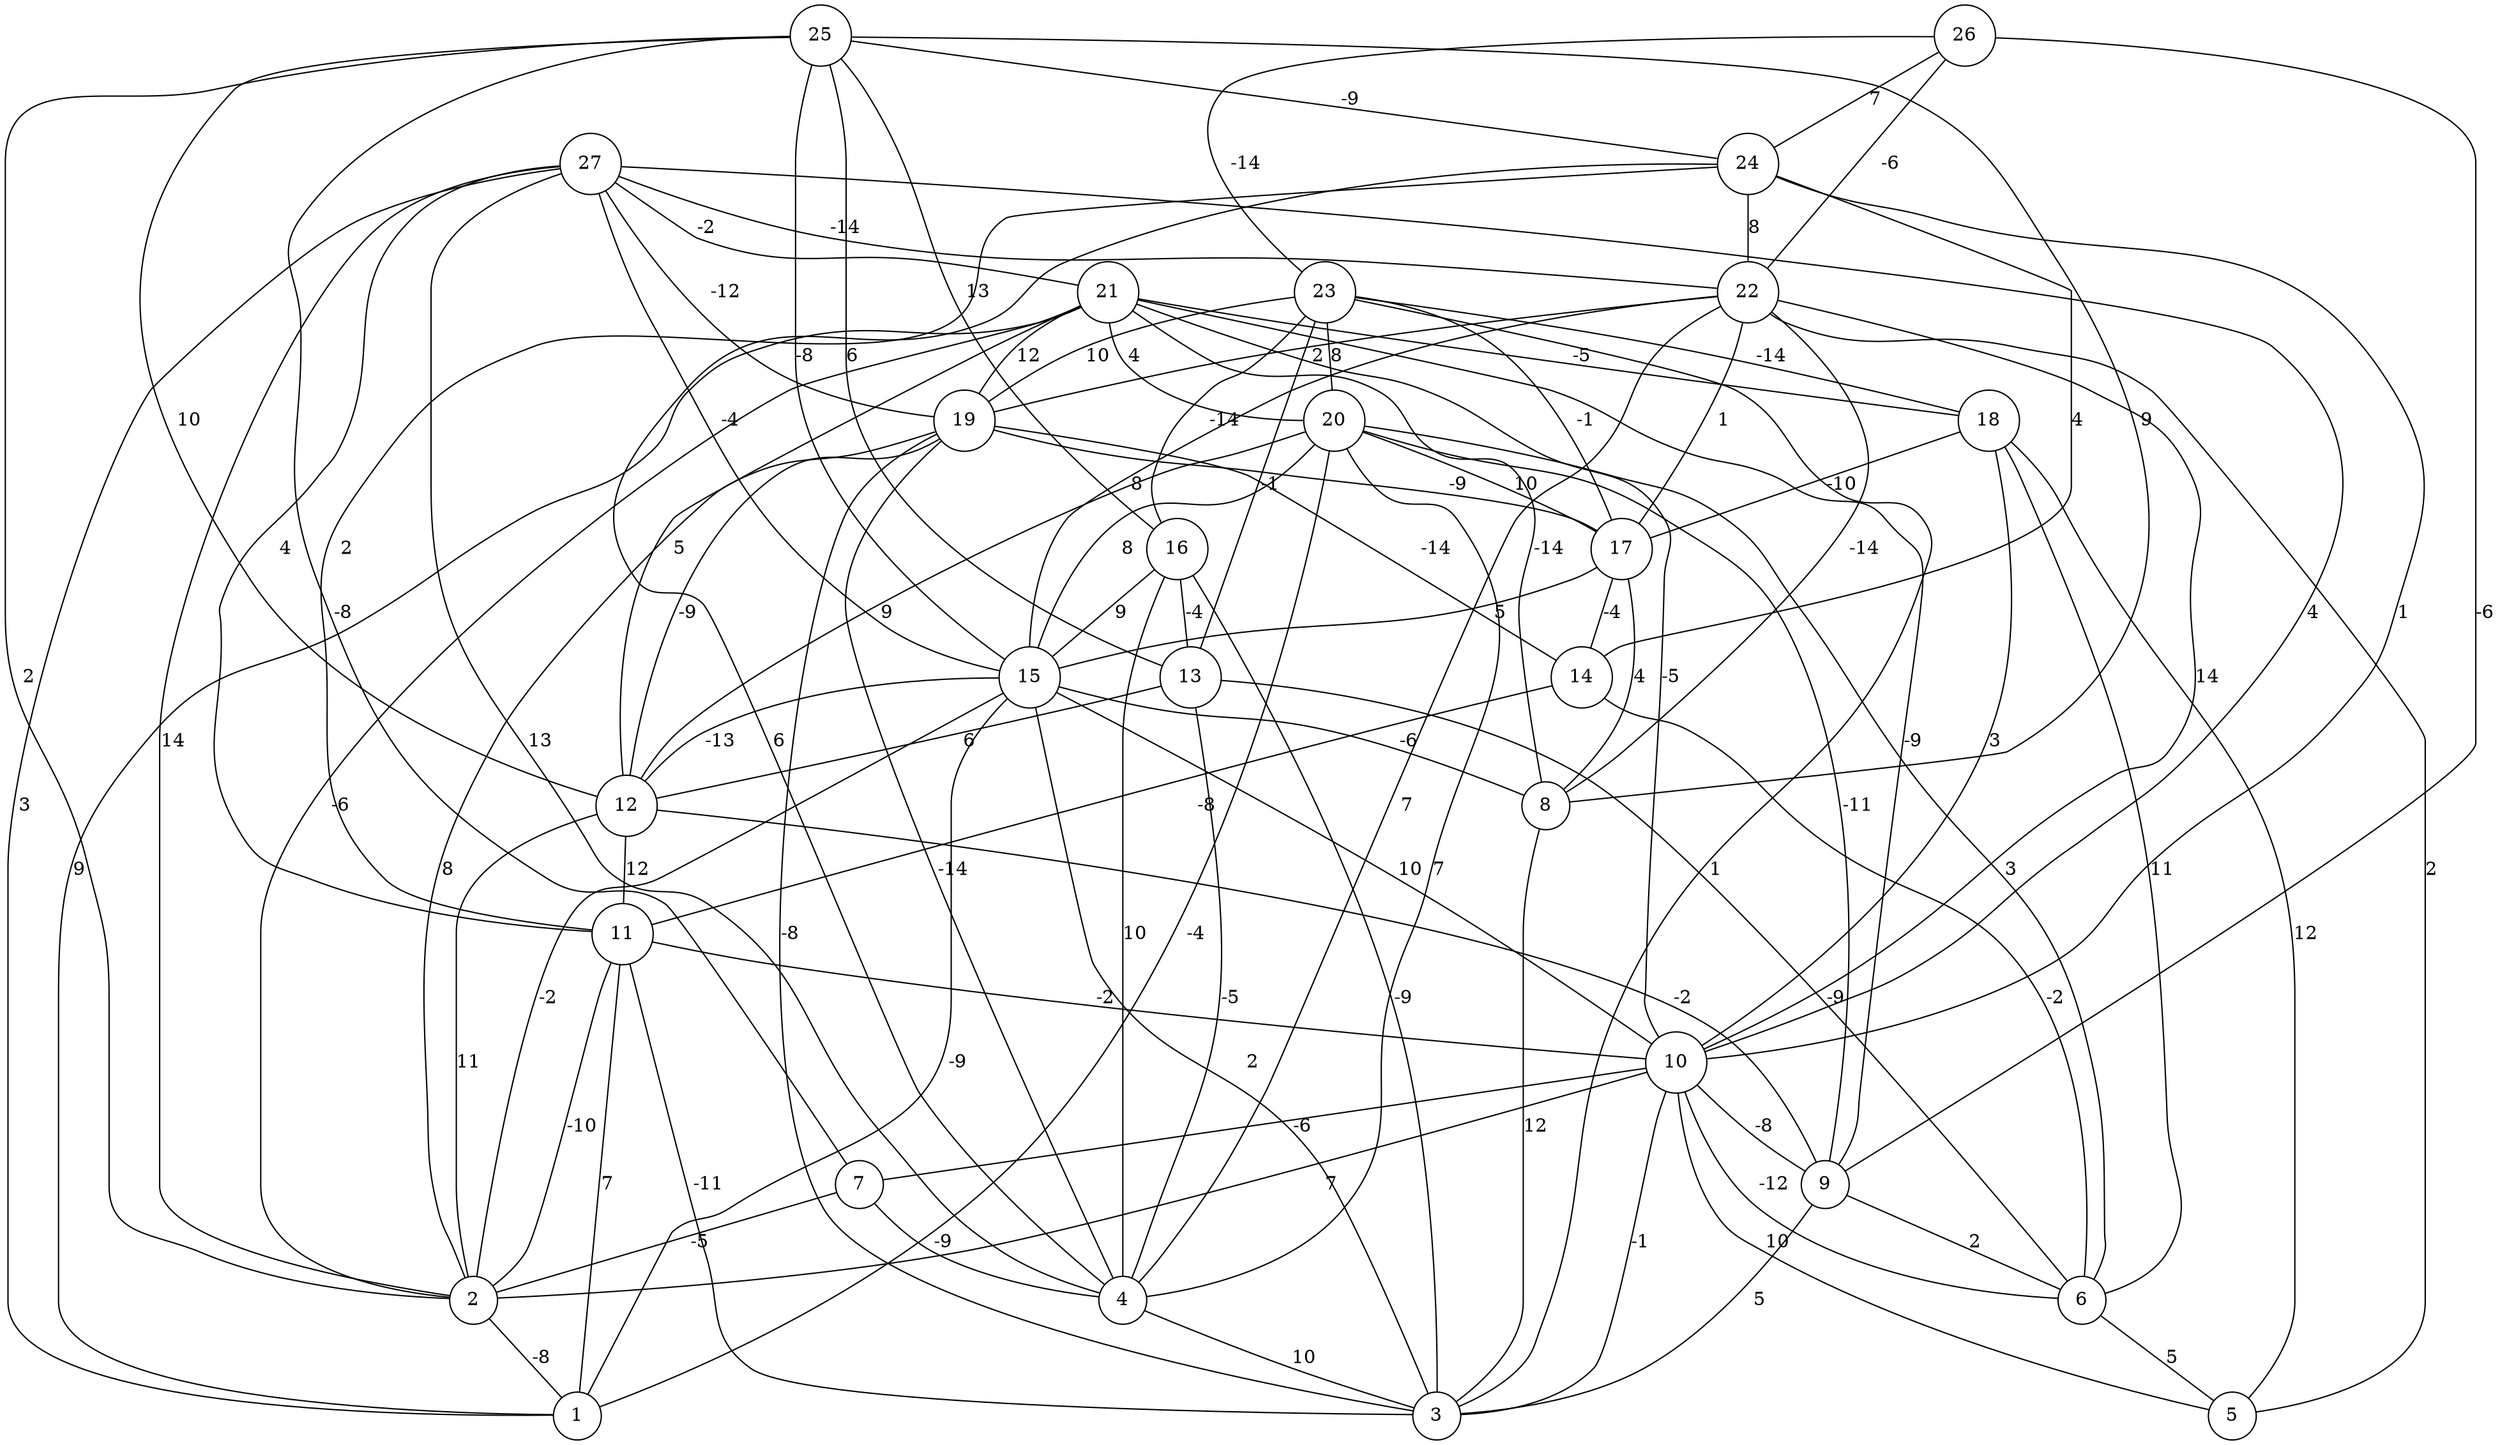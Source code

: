 graph { 
	 fontname="Helvetica,Arial,sans-serif" 
	 node [shape = circle]; 
	 27 -- 1 [label = "3"];
	 27 -- 2 [label = "14"];
	 27 -- 4 [label = "13"];
	 27 -- 10 [label = "4"];
	 27 -- 11 [label = "4"];
	 27 -- 15 [label = "-4"];
	 27 -- 19 [label = "-12"];
	 27 -- 21 [label = "-2"];
	 27 -- 22 [label = "-14"];
	 26 -- 9 [label = "-6"];
	 26 -- 22 [label = "-6"];
	 26 -- 23 [label = "-14"];
	 26 -- 24 [label = "7"];
	 25 -- 2 [label = "2"];
	 25 -- 7 [label = "-8"];
	 25 -- 8 [label = "9"];
	 25 -- 12 [label = "10"];
	 25 -- 13 [label = "6"];
	 25 -- 15 [label = "-8"];
	 25 -- 16 [label = "13"];
	 25 -- 24 [label = "-9"];
	 24 -- 4 [label = "6"];
	 24 -- 10 [label = "1"];
	 24 -- 11 [label = "2"];
	 24 -- 14 [label = "4"];
	 24 -- 22 [label = "8"];
	 23 -- 3 [label = "1"];
	 23 -- 13 [label = "-1"];
	 23 -- 16 [label = "-14"];
	 23 -- 17 [label = "-1"];
	 23 -- 18 [label = "-14"];
	 23 -- 19 [label = "10"];
	 23 -- 20 [label = "8"];
	 22 -- 4 [label = "7"];
	 22 -- 5 [label = "2"];
	 22 -- 8 [label = "-14"];
	 22 -- 10 [label = "14"];
	 22 -- 15 [label = "8"];
	 22 -- 17 [label = "1"];
	 22 -- 19 [label = "2"];
	 21 -- 1 [label = "9"];
	 21 -- 2 [label = "-6"];
	 21 -- 8 [label = "-14"];
	 21 -- 9 [label = "-9"];
	 21 -- 10 [label = "-5"];
	 21 -- 12 [label = "5"];
	 21 -- 18 [label = "-5"];
	 21 -- 19 [label = "12"];
	 21 -- 20 [label = "4"];
	 20 -- 1 [label = "-4"];
	 20 -- 4 [label = "7"];
	 20 -- 6 [label = "3"];
	 20 -- 9 [label = "-11"];
	 20 -- 12 [label = "9"];
	 20 -- 15 [label = "8"];
	 20 -- 17 [label = "10"];
	 19 -- 2 [label = "8"];
	 19 -- 3 [label = "-8"];
	 19 -- 4 [label = "-14"];
	 19 -- 12 [label = "-9"];
	 19 -- 14 [label = "-14"];
	 19 -- 17 [label = "-9"];
	 18 -- 5 [label = "12"];
	 18 -- 6 [label = "11"];
	 18 -- 10 [label = "3"];
	 18 -- 17 [label = "-10"];
	 17 -- 8 [label = "4"];
	 17 -- 14 [label = "-4"];
	 17 -- 15 [label = "5"];
	 16 -- 3 [label = "-9"];
	 16 -- 4 [label = "10"];
	 16 -- 13 [label = "-4"];
	 16 -- 15 [label = "9"];
	 15 -- 1 [label = "-9"];
	 15 -- 2 [label = "-2"];
	 15 -- 3 [label = "2"];
	 15 -- 8 [label = "-6"];
	 15 -- 10 [label = "10"];
	 15 -- 12 [label = "-13"];
	 14 -- 6 [label = "-2"];
	 14 -- 11 [label = "-8"];
	 13 -- 4 [label = "-5"];
	 13 -- 6 [label = "-9"];
	 13 -- 12 [label = "6"];
	 12 -- 2 [label = "11"];
	 12 -- 9 [label = "-2"];
	 12 -- 11 [label = "12"];
	 11 -- 1 [label = "7"];
	 11 -- 2 [label = "-10"];
	 11 -- 3 [label = "-11"];
	 11 -- 10 [label = "-2"];
	 10 -- 2 [label = "7"];
	 10 -- 3 [label = "-1"];
	 10 -- 5 [label = "10"];
	 10 -- 6 [label = "-12"];
	 10 -- 7 [label = "-6"];
	 10 -- 9 [label = "-8"];
	 9 -- 3 [label = "5"];
	 9 -- 6 [label = "2"];
	 8 -- 3 [label = "12"];
	 7 -- 2 [label = "-5"];
	 7 -- 4 [label = "-9"];
	 6 -- 5 [label = "5"];
	 4 -- 3 [label = "10"];
	 2 -- 1 [label = "-8"];
	 1;
	 2;
	 3;
	 4;
	 5;
	 6;
	 7;
	 8;
	 9;
	 10;
	 11;
	 12;
	 13;
	 14;
	 15;
	 16;
	 17;
	 18;
	 19;
	 20;
	 21;
	 22;
	 23;
	 24;
	 25;
	 26;
	 27;
}

